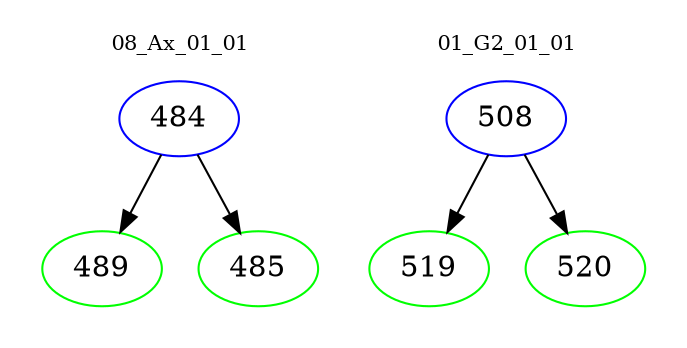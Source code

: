 digraph{
subgraph cluster_0 {
color = white
label = "08_Ax_01_01";
fontsize=10;
T0_484 [label="484", color="blue"]
T0_484 -> T0_489 [color="black"]
T0_489 [label="489", color="green"]
T0_484 -> T0_485 [color="black"]
T0_485 [label="485", color="green"]
}
subgraph cluster_1 {
color = white
label = "01_G2_01_01";
fontsize=10;
T1_508 [label="508", color="blue"]
T1_508 -> T1_519 [color="black"]
T1_519 [label="519", color="green"]
T1_508 -> T1_520 [color="black"]
T1_520 [label="520", color="green"]
}
}

